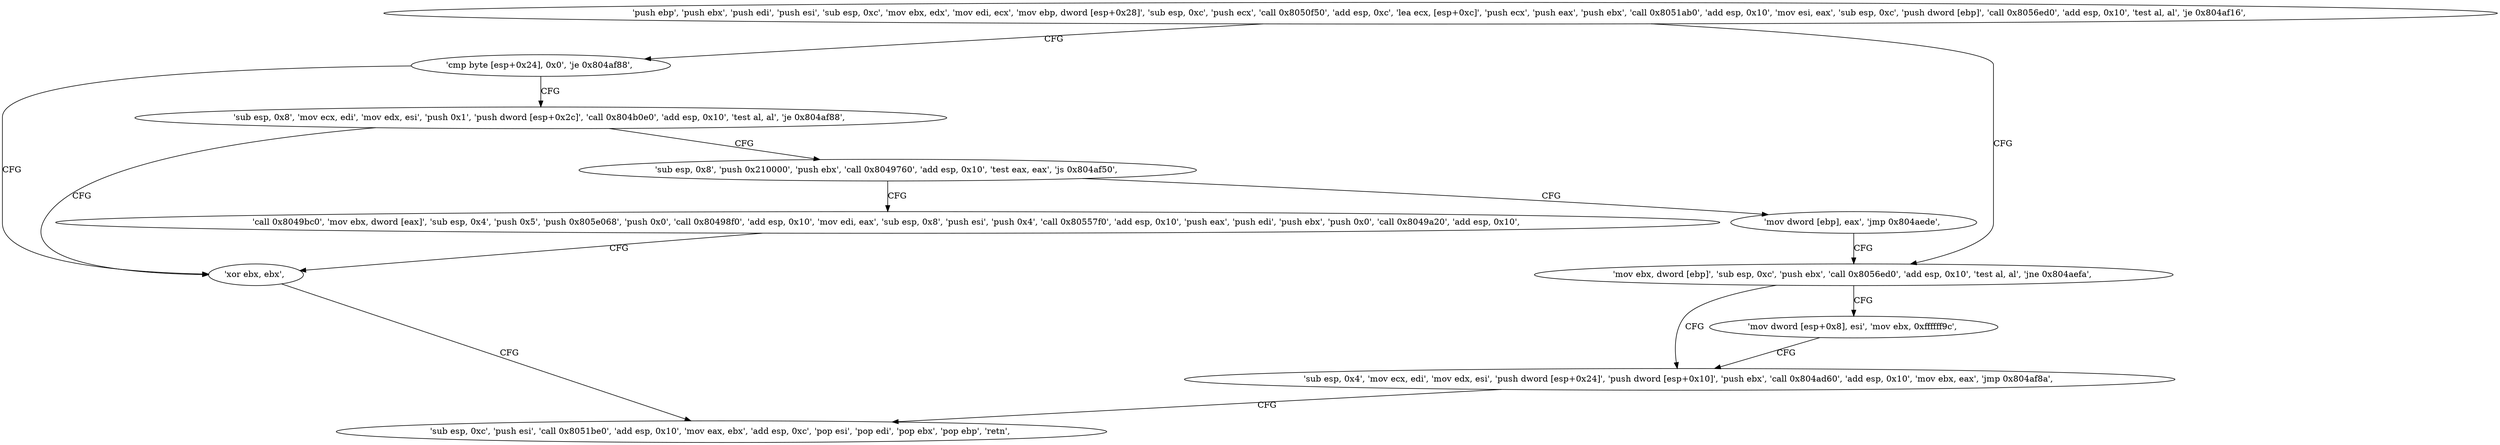 digraph "func" {
"134524576" [label = "'push ebp', 'push ebx', 'push edi', 'push esi', 'sub esp, 0xc', 'mov ebx, edx', 'mov edi, ecx', 'mov ebp, dword [esp+0x28]', 'sub esp, 0xc', 'push ecx', 'call 0x8050f50', 'add esp, 0xc', 'lea ecx, [esp+0xc]', 'push ecx', 'push eax', 'push ebx', 'call 0x8051ab0', 'add esp, 0x10', 'mov esi, eax', 'sub esp, 0xc', 'push dword [ebp]', 'call 0x8056ed0', 'add esp, 0x10', 'test al, al', 'je 0x804af16', " ]
"134524694" [label = "'cmp byte [esp+0x24], 0x0', 'je 0x804af88', " ]
"134524638" [label = "'mov ebx, dword [ebp]', 'sub esp, 0xc', 'push ebx', 'call 0x8056ed0', 'add esp, 0x10', 'test al, al', 'jne 0x804aefa', " ]
"134524808" [label = "'xor ebx, ebx', " ]
"134524701" [label = "'sub esp, 0x8', 'mov ecx, edi', 'mov edx, esi', 'push 0x1', 'push dword [esp+0x2c]', 'call 0x804b0e0', 'add esp, 0x10', 'test al, al', 'je 0x804af88', " ]
"134524666" [label = "'sub esp, 0x4', 'mov ecx, edi', 'mov edx, esi', 'push dword [esp+0x24]', 'push dword [esp+0x10]', 'push ebx', 'call 0x804ad60', 'add esp, 0x10', 'mov ebx, eax', 'jmp 0x804af8a', " ]
"134524657" [label = "'mov dword [esp+0x8], esi', 'mov ebx, 0xffffff9c', " ]
"134524810" [label = "'sub esp, 0xc', 'push esi', 'call 0x8051be0', 'add esp, 0x10', 'mov eax, ebx', 'add esp, 0xc', 'pop esi', 'pop edi', 'pop ebx', 'pop ebp', 'retn', " ]
"134524726" [label = "'sub esp, 0x8', 'push 0x210000', 'push ebx', 'call 0x8049760', 'add esp, 0x10', 'test eax, eax', 'js 0x804af50', " ]
"134524752" [label = "'call 0x8049bc0', 'mov ebx, dword [eax]', 'sub esp, 0x4', 'push 0x5', 'push 0x805e068', 'push 0x0', 'call 0x80498f0', 'add esp, 0x10', 'mov edi, eax', 'sub esp, 0x8', 'push esi', 'push 0x4', 'call 0x80557f0', 'add esp, 0x10', 'push eax', 'push edi', 'push ebx', 'push 0x0', 'call 0x8049a20', 'add esp, 0x10', " ]
"134524747" [label = "'mov dword [ebp], eax', 'jmp 0x804aede', " ]
"134524576" -> "134524694" [ label = "CFG" ]
"134524576" -> "134524638" [ label = "CFG" ]
"134524694" -> "134524808" [ label = "CFG" ]
"134524694" -> "134524701" [ label = "CFG" ]
"134524638" -> "134524666" [ label = "CFG" ]
"134524638" -> "134524657" [ label = "CFG" ]
"134524808" -> "134524810" [ label = "CFG" ]
"134524701" -> "134524808" [ label = "CFG" ]
"134524701" -> "134524726" [ label = "CFG" ]
"134524666" -> "134524810" [ label = "CFG" ]
"134524657" -> "134524666" [ label = "CFG" ]
"134524726" -> "134524752" [ label = "CFG" ]
"134524726" -> "134524747" [ label = "CFG" ]
"134524752" -> "134524808" [ label = "CFG" ]
"134524747" -> "134524638" [ label = "CFG" ]
}

